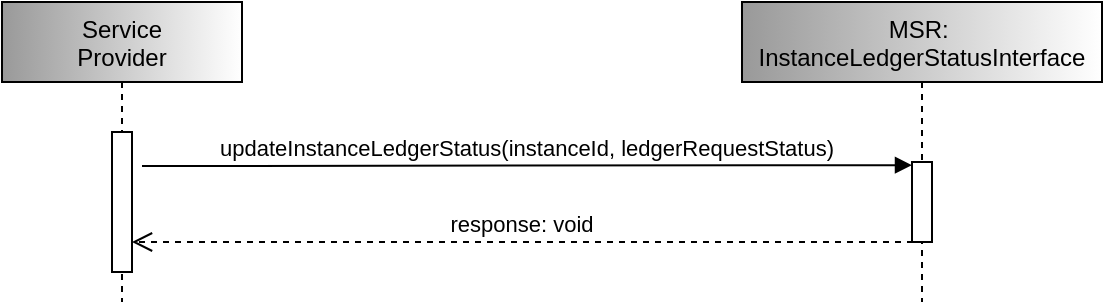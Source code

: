 <mxfile version="19.0.3" type="device"><diagram id="kgpKYQtTHZ0yAKxKKP6v" name="Page-1"><mxGraphModel dx="1149" dy="544" grid="1" gridSize="10" guides="1" tooltips="1" connect="1" arrows="1" fold="1" page="1" pageScale="1" pageWidth="850" pageHeight="1100" math="0" shadow="0"><root><mxCell id="0"/><mxCell id="1" parent="0"/><mxCell id="3nuBFxr9cyL0pnOWT2aG-1" value="Service&#10;Provider" style="shape=umlLifeline;perimeter=lifelinePerimeter;container=1;collapsible=0;recursiveResize=0;rounded=0;shadow=0;strokeWidth=1;fillColor=#999999;gradientColor=#ffffff;gradientDirection=east;" parent="1" vertex="1"><mxGeometry x="160" y="360" width="120" height="150" as="geometry"/></mxCell><mxCell id="3nuBFxr9cyL0pnOWT2aG-2" value="" style="points=[];perimeter=orthogonalPerimeter;rounded=0;shadow=0;strokeWidth=1;" parent="3nuBFxr9cyL0pnOWT2aG-1" vertex="1"><mxGeometry x="55" y="65" width="10" height="70" as="geometry"/></mxCell><mxCell id="3nuBFxr9cyL0pnOWT2aG-5" value="MSR: &#10;InstanceLedgerStatusInterface" style="shape=umlLifeline;perimeter=lifelinePerimeter;container=1;collapsible=0;recursiveResize=0;rounded=0;shadow=0;strokeWidth=1;fillColor=#999999;gradientColor=#ffffff;gradientDirection=east;" parent="1" vertex="1"><mxGeometry x="530" y="360" width="180" height="150" as="geometry"/></mxCell><mxCell id="3nuBFxr9cyL0pnOWT2aG-6" value="" style="points=[];perimeter=orthogonalPerimeter;rounded=0;shadow=0;strokeWidth=1;" parent="3nuBFxr9cyL0pnOWT2aG-5" vertex="1"><mxGeometry x="85" y="80" width="10" height="40" as="geometry"/></mxCell><mxCell id="3nuBFxr9cyL0pnOWT2aG-7" value="response: void" style="verticalAlign=bottom;endArrow=open;dashed=1;endSize=8;exitX=0.05;exitY=1;shadow=0;strokeWidth=1;exitDx=0;exitDy=0;exitPerimeter=0;" parent="1" source="3nuBFxr9cyL0pnOWT2aG-6" target="3nuBFxr9cyL0pnOWT2aG-2" edge="1"><mxGeometry relative="1" as="geometry"><mxPoint x="395" y="516" as="targetPoint"/></mxGeometry></mxCell><mxCell id="3nuBFxr9cyL0pnOWT2aG-8" value="updateInstanceLedgerStatus(instanceId, ledgerRequestStatus)" style="verticalAlign=bottom;endArrow=block;entryX=0;entryY=0.04;shadow=0;strokeWidth=1;entryDx=0;entryDy=0;entryPerimeter=0;" parent="1" target="3nuBFxr9cyL0pnOWT2aG-6" edge="1"><mxGeometry relative="1" as="geometry"><mxPoint x="230" y="442" as="sourcePoint"/></mxGeometry></mxCell></root></mxGraphModel></diagram></mxfile>